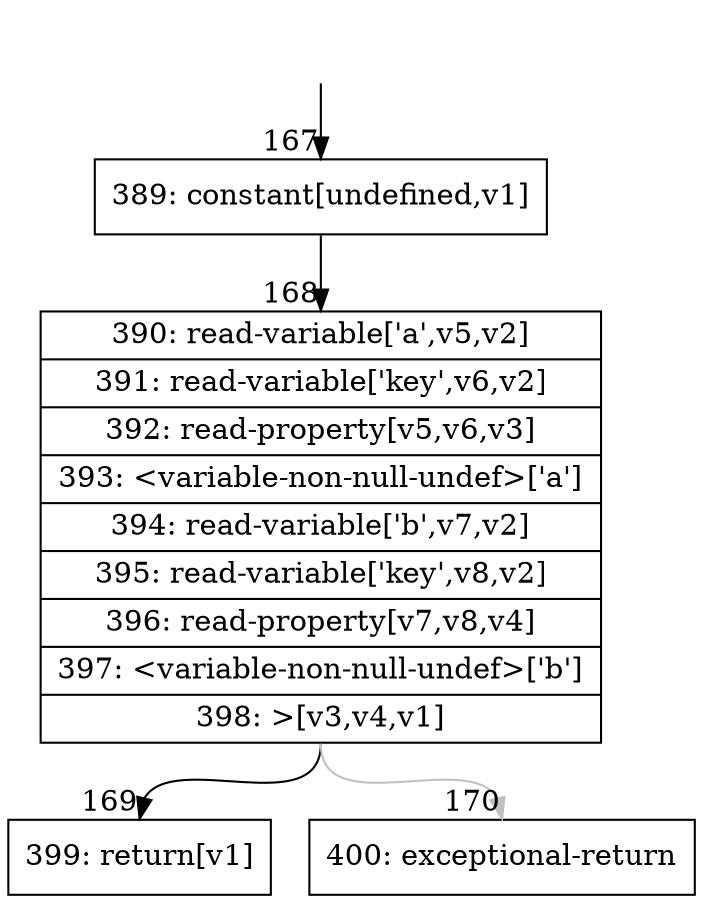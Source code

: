 digraph {
rankdir="TD"
BB_entry22[shape=none,label=""];
BB_entry22 -> BB167 [tailport=s, headport=n, headlabel="    167"]
BB167 [shape=record label="{389: constant[undefined,v1]}" ] 
BB167 -> BB168 [tailport=s, headport=n, headlabel="      168"]
BB168 [shape=record label="{390: read-variable['a',v5,v2]|391: read-variable['key',v6,v2]|392: read-property[v5,v6,v3]|393: \<variable-non-null-undef\>['a']|394: read-variable['b',v7,v2]|395: read-variable['key',v8,v2]|396: read-property[v7,v8,v4]|397: \<variable-non-null-undef\>['b']|398: \>[v3,v4,v1]}" ] 
BB168 -> BB169 [tailport=s, headport=n, headlabel="      169"]
BB168 -> BB170 [tailport=s, headport=n, color=gray, headlabel="      170"]
BB169 [shape=record label="{399: return[v1]}" ] 
BB170 [shape=record label="{400: exceptional-return}" ] 
//#$~ 277
}
